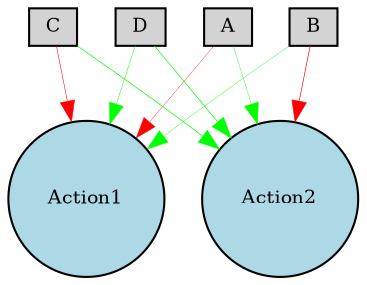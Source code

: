 digraph {
	node [fontsize=9 height=0.2 shape=circle width=0.2]
	A [fillcolor=lightgray shape=box style=filled]
	B [fillcolor=lightgray shape=box style=filled]
	C [fillcolor=lightgray shape=box style=filled]
	D [fillcolor=lightgray shape=box style=filled]
	Action1 [fillcolor=lightblue style=filled]
	Action2 [fillcolor=lightblue style=filled]
	A -> Action1 [color=red penwidth=0.16229080016718012 style=solid]
	A -> Action2 [color=green penwidth=0.18583810672648596 style=solid]
	B -> Action1 [color=green penwidth=0.18541654731434257 style=solid]
	B -> Action2 [color=red penwidth=0.32253753156268067 style=solid]
	C -> Action1 [color=red penwidth=0.25450840398459007 style=solid]
	C -> Action2 [color=green penwidth=0.3367325515545344 style=solid]
	D -> Action1 [color=green penwidth=0.22844227721027677 style=solid]
	D -> Action2 [color=green penwidth=0.34092807225959143 style=solid]
}

